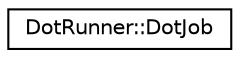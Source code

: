 digraph "类继承关系图"
{
 // INTERACTIVE_SVG=YES
 // LATEX_PDF_SIZE
  edge [fontname="Helvetica",fontsize="10",labelfontname="Helvetica",labelfontsize="10"];
  node [fontname="Helvetica",fontsize="10",shape=record];
  rankdir="LR";
  Node0 [label="DotRunner::DotJob",height=0.2,width=0.4,color="black", fillcolor="white", style="filled",URL="$d6/dd8/struct_dot_runner_1_1_dot_job.html",tooltip=" "];
}
